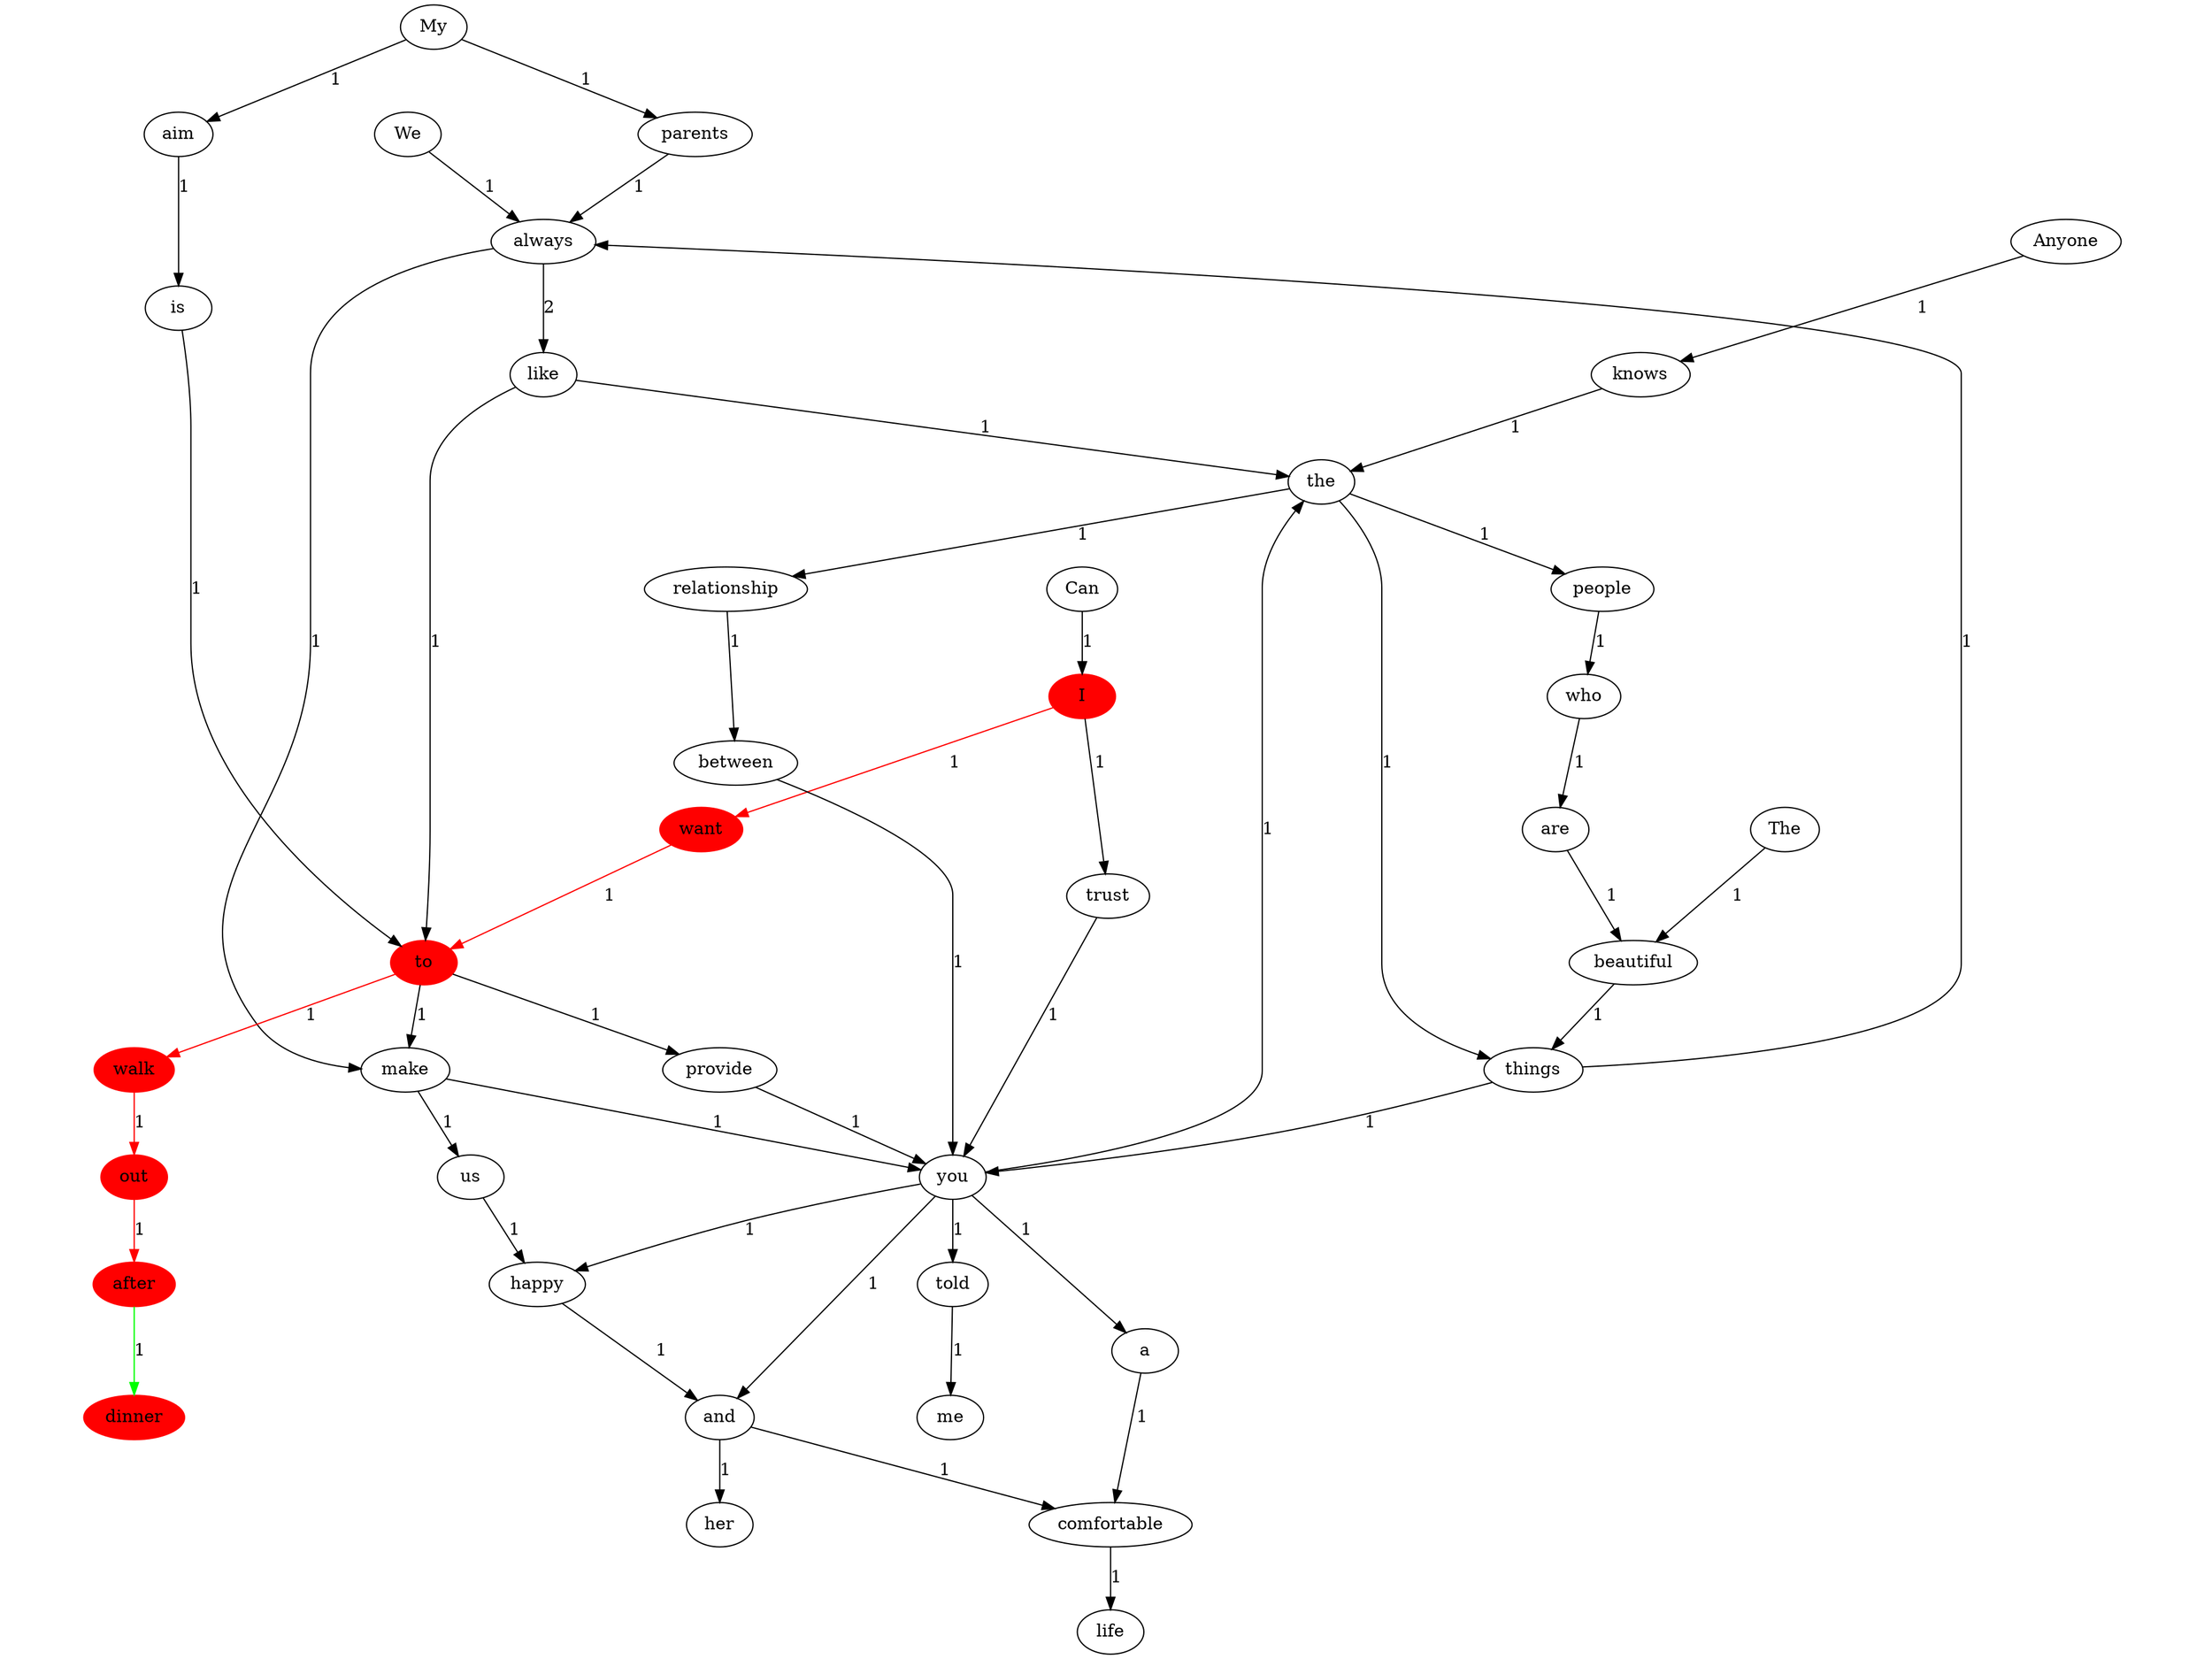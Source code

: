digraph G {
graph [ratio=0.75];We[style=solid, color=black];
always[style=solid, color=black];
like[style=solid, color=black];
the[style=solid, color=black];
people[style=solid, color=black];
who[style=solid, color=black];
are[style=solid, color=black];
beautiful[style=solid, color=black];
The[style=solid, color=black];
things[style=solid, color=black];
make[style=solid, color=black];
us[style=solid, color=black];
happy[style=solid, color=black];
and[style=solid, color=black];
comfortable[style=solid, color=black];
My[style=solid, color=black];
aim[style=solid, color=black];
is[style=solid, color=black];
to[style=filled, color=red];
you[style=solid, color=black];
parents[style=solid, color=black];
walk[style=filled, color=red];
out[style=filled, color=red];
after[style=filled, color=red];
dinner[style=filled, color=red];
I[style=filled, color=red];
want[style=filled, color=red];
provide[style=solid, color=black];
a[style=solid, color=black];
life[style=solid, color=black];
Can[style=solid, color=black];
trust[style=solid, color=black];
told[style=solid, color=black];
me[style=solid, color=black];
Anyone[style=solid, color=black];
knows[style=solid, color=black];
relationship[style=solid, color=black];
between[style=solid, color=black];
her[style=solid, color=black];
We->always[label=1, color=black];
always->like[label=2, color=black];
always->make[label=1, color=black];
like->the[label=1, color=black];
like->to[label=1, color=black];
the->people[label=1, color=black];
the->things[label=1, color=black];
the->relationship[label=1, color=black];
people->who[label=1, color=black];
who->are[label=1, color=black];
are->beautiful[label=1, color=black];
beautiful->things[label=1, color=black];
The->beautiful[label=1, color=black];
things->always[label=1, color=black];
things->you[label=1, color=black];
make->us[label=1, color=black];
make->you[label=1, color=black];
us->happy[label=1, color=black];
happy->and[label=1, color=black];
and->comfortable[label=1, color=black];
and->her[label=1, color=black];
comfortable->life[label=1, color=black];
My->aim[label=1, color=black];
My->parents[label=1, color=black];
aim->is[label=1, color=black];
is->to[label=1, color=black];
to->make[label=1, color=black];
to->walk[label=1, color=red];
to->provide[label=1, color=black];
you->happy[label=1, color=black];
you->a[label=1, color=black];
you->the[label=1, color=black];
you->told[label=1, color=black];
you->and[label=1, color=black];
parents->always[label=1, color=black];
walk->out[label=1, color=red];
out->after[label=1, color=red];
after->dinner[label=1, color=green];
I->want[label=1, color=red];
I->trust[label=1, color=black];
want->to[label=1, color=red];
provide->you[label=1, color=black];
a->comfortable[label=1, color=black];
Can->I[label=1, color=black];
trust->you[label=1, color=black];
told->me[label=1, color=black];
Anyone->knows[label=1, color=black];
knows->the[label=1, color=black];
relationship->between[label=1, color=black];
between->you[label=1, color=black];
}
